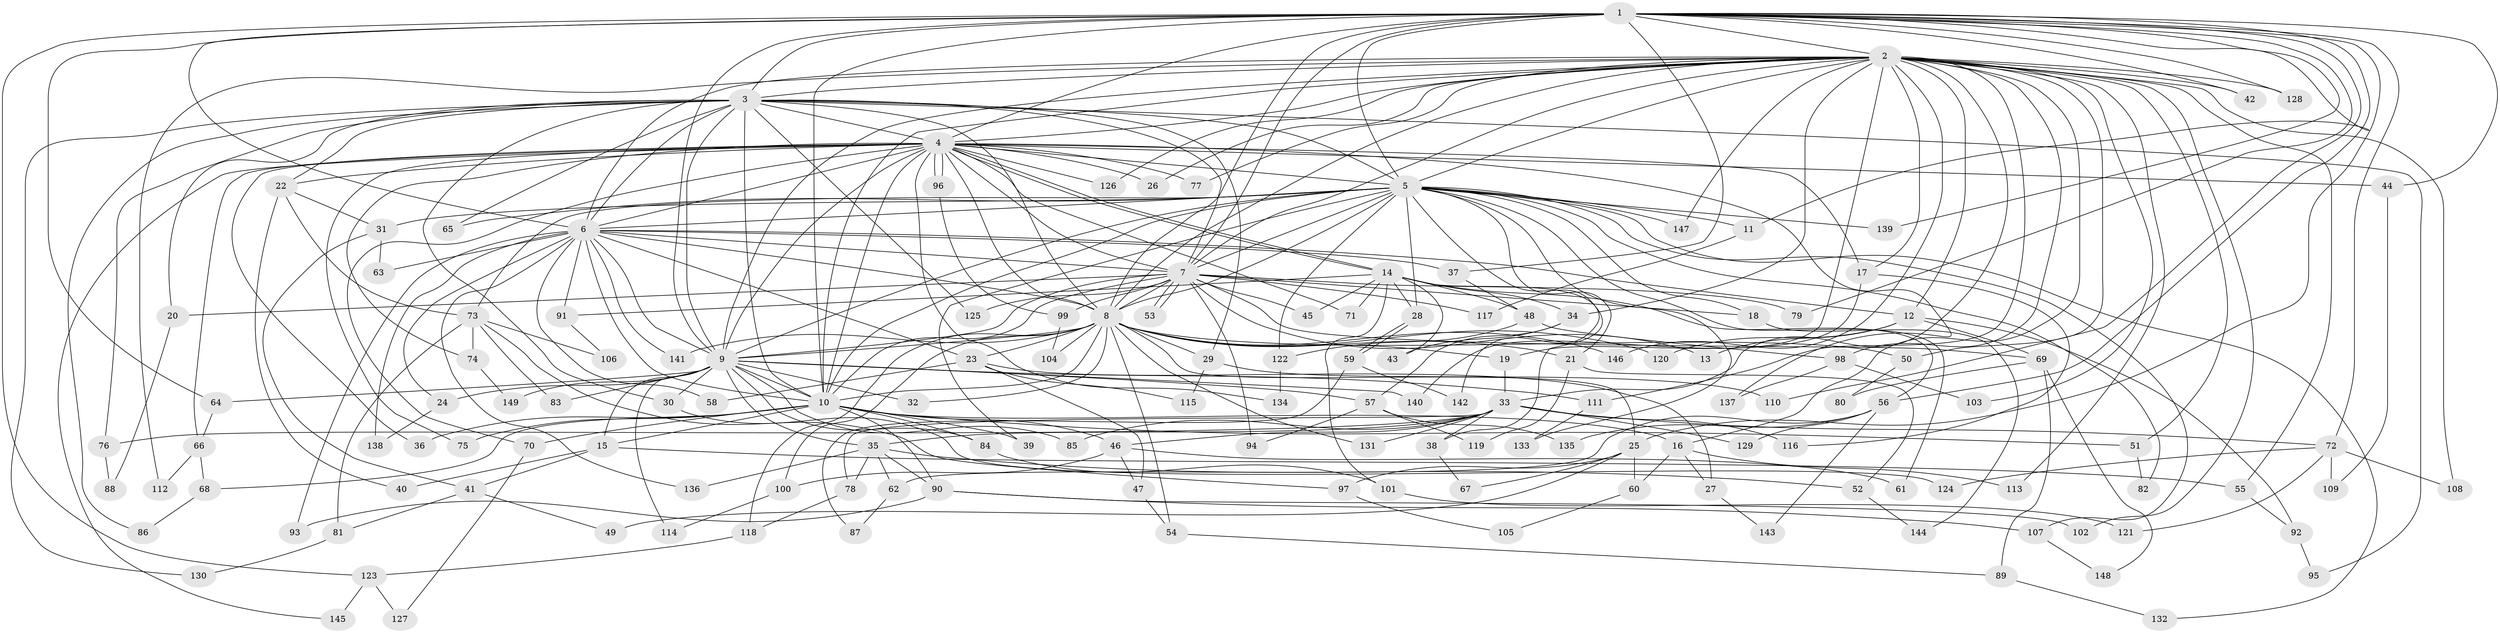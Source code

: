 // Generated by graph-tools (version 1.1) at 2025/25/03/09/25 03:25:53]
// undirected, 149 vertices, 323 edges
graph export_dot {
graph [start="1"]
  node [color=gray90,style=filled];
  1;
  2;
  3;
  4;
  5;
  6;
  7;
  8;
  9;
  10;
  11;
  12;
  13;
  14;
  15;
  16;
  17;
  18;
  19;
  20;
  21;
  22;
  23;
  24;
  25;
  26;
  27;
  28;
  29;
  30;
  31;
  32;
  33;
  34;
  35;
  36;
  37;
  38;
  39;
  40;
  41;
  42;
  43;
  44;
  45;
  46;
  47;
  48;
  49;
  50;
  51;
  52;
  53;
  54;
  55;
  56;
  57;
  58;
  59;
  60;
  61;
  62;
  63;
  64;
  65;
  66;
  67;
  68;
  69;
  70;
  71;
  72;
  73;
  74;
  75;
  76;
  77;
  78;
  79;
  80;
  81;
  82;
  83;
  84;
  85;
  86;
  87;
  88;
  89;
  90;
  91;
  92;
  93;
  94;
  95;
  96;
  97;
  98;
  99;
  100;
  101;
  102;
  103;
  104;
  105;
  106;
  107;
  108;
  109;
  110;
  111;
  112;
  113;
  114;
  115;
  116;
  117;
  118;
  119;
  120;
  121;
  122;
  123;
  124;
  125;
  126;
  127;
  128;
  129;
  130;
  131;
  132;
  133;
  134;
  135;
  136;
  137;
  138;
  139;
  140;
  141;
  142;
  143;
  144;
  145;
  146;
  147;
  148;
  149;
  1 -- 2;
  1 -- 3;
  1 -- 4;
  1 -- 5;
  1 -- 6;
  1 -- 7;
  1 -- 8;
  1 -- 9;
  1 -- 10;
  1 -- 11;
  1 -- 25;
  1 -- 37;
  1 -- 42;
  1 -- 44;
  1 -- 56;
  1 -- 64;
  1 -- 72;
  1 -- 79;
  1 -- 110;
  1 -- 123;
  1 -- 128;
  1 -- 139;
  2 -- 3;
  2 -- 4;
  2 -- 5;
  2 -- 6;
  2 -- 7;
  2 -- 8;
  2 -- 9;
  2 -- 10;
  2 -- 12;
  2 -- 16;
  2 -- 17;
  2 -- 26;
  2 -- 33;
  2 -- 34;
  2 -- 42;
  2 -- 50;
  2 -- 51;
  2 -- 55;
  2 -- 77;
  2 -- 98;
  2 -- 102;
  2 -- 103;
  2 -- 108;
  2 -- 111;
  2 -- 112;
  2 -- 113;
  2 -- 126;
  2 -- 128;
  2 -- 140;
  2 -- 146;
  2 -- 147;
  3 -- 4;
  3 -- 5;
  3 -- 6;
  3 -- 7;
  3 -- 8;
  3 -- 9;
  3 -- 10;
  3 -- 20;
  3 -- 22;
  3 -- 29;
  3 -- 30;
  3 -- 65;
  3 -- 76;
  3 -- 86;
  3 -- 95;
  3 -- 125;
  3 -- 130;
  4 -- 5;
  4 -- 6;
  4 -- 7;
  4 -- 8;
  4 -- 9;
  4 -- 10;
  4 -- 14;
  4 -- 14;
  4 -- 17;
  4 -- 22;
  4 -- 26;
  4 -- 36;
  4 -- 44;
  4 -- 66;
  4 -- 70;
  4 -- 71;
  4 -- 74;
  4 -- 75;
  4 -- 77;
  4 -- 96;
  4 -- 96;
  4 -- 126;
  4 -- 134;
  4 -- 137;
  4 -- 145;
  5 -- 6;
  5 -- 7;
  5 -- 8;
  5 -- 9;
  5 -- 10;
  5 -- 11;
  5 -- 18;
  5 -- 21;
  5 -- 28;
  5 -- 31;
  5 -- 39;
  5 -- 61;
  5 -- 65;
  5 -- 73;
  5 -- 82;
  5 -- 107;
  5 -- 122;
  5 -- 132;
  5 -- 133;
  5 -- 139;
  5 -- 142;
  5 -- 147;
  6 -- 7;
  6 -- 8;
  6 -- 9;
  6 -- 10;
  6 -- 12;
  6 -- 23;
  6 -- 24;
  6 -- 37;
  6 -- 58;
  6 -- 63;
  6 -- 91;
  6 -- 93;
  6 -- 136;
  6 -- 138;
  6 -- 141;
  7 -- 8;
  7 -- 9;
  7 -- 10;
  7 -- 13;
  7 -- 18;
  7 -- 20;
  7 -- 45;
  7 -- 53;
  7 -- 53;
  7 -- 69;
  7 -- 79;
  7 -- 94;
  7 -- 99;
  7 -- 117;
  7 -- 125;
  8 -- 9;
  8 -- 10;
  8 -- 19;
  8 -- 21;
  8 -- 23;
  8 -- 25;
  8 -- 29;
  8 -- 32;
  8 -- 50;
  8 -- 54;
  8 -- 100;
  8 -- 104;
  8 -- 118;
  8 -- 120;
  8 -- 131;
  8 -- 141;
  8 -- 146;
  9 -- 10;
  9 -- 15;
  9 -- 24;
  9 -- 30;
  9 -- 32;
  9 -- 35;
  9 -- 57;
  9 -- 64;
  9 -- 83;
  9 -- 84;
  9 -- 85;
  9 -- 111;
  9 -- 114;
  9 -- 140;
  9 -- 149;
  10 -- 15;
  10 -- 16;
  10 -- 36;
  10 -- 39;
  10 -- 46;
  10 -- 51;
  10 -- 68;
  10 -- 70;
  10 -- 75;
  10 -- 84;
  10 -- 90;
  11 -- 117;
  12 -- 13;
  12 -- 69;
  12 -- 92;
  12 -- 120;
  14 -- 28;
  14 -- 34;
  14 -- 38;
  14 -- 43;
  14 -- 45;
  14 -- 48;
  14 -- 56;
  14 -- 71;
  14 -- 91;
  14 -- 101;
  15 -- 40;
  15 -- 41;
  15 -- 55;
  16 -- 27;
  16 -- 60;
  16 -- 113;
  17 -- 19;
  17 -- 116;
  18 -- 144;
  19 -- 33;
  20 -- 88;
  21 -- 52;
  21 -- 119;
  22 -- 31;
  22 -- 40;
  22 -- 73;
  23 -- 27;
  23 -- 47;
  23 -- 58;
  23 -- 115;
  24 -- 138;
  25 -- 49;
  25 -- 60;
  25 -- 67;
  25 -- 97;
  27 -- 143;
  28 -- 59;
  28 -- 59;
  29 -- 110;
  29 -- 115;
  30 -- 124;
  31 -- 41;
  31 -- 63;
  33 -- 35;
  33 -- 38;
  33 -- 46;
  33 -- 72;
  33 -- 76;
  33 -- 78;
  33 -- 85;
  33 -- 116;
  33 -- 129;
  33 -- 131;
  34 -- 43;
  34 -- 57;
  35 -- 52;
  35 -- 62;
  35 -- 78;
  35 -- 90;
  35 -- 136;
  37 -- 48;
  38 -- 67;
  41 -- 49;
  41 -- 81;
  44 -- 109;
  46 -- 47;
  46 -- 61;
  46 -- 100;
  47 -- 54;
  48 -- 98;
  48 -- 122;
  50 -- 80;
  51 -- 82;
  52 -- 144;
  54 -- 89;
  55 -- 92;
  56 -- 62;
  56 -- 129;
  56 -- 135;
  56 -- 143;
  57 -- 94;
  57 -- 119;
  57 -- 135;
  59 -- 87;
  59 -- 142;
  60 -- 105;
  62 -- 87;
  64 -- 66;
  66 -- 68;
  66 -- 112;
  68 -- 86;
  69 -- 80;
  69 -- 89;
  69 -- 148;
  70 -- 127;
  72 -- 108;
  72 -- 109;
  72 -- 121;
  72 -- 124;
  73 -- 74;
  73 -- 81;
  73 -- 83;
  73 -- 97;
  73 -- 106;
  74 -- 149;
  76 -- 88;
  78 -- 118;
  81 -- 130;
  84 -- 101;
  89 -- 132;
  90 -- 93;
  90 -- 102;
  90 -- 107;
  91 -- 106;
  92 -- 95;
  96 -- 99;
  97 -- 105;
  98 -- 103;
  98 -- 137;
  99 -- 104;
  100 -- 114;
  101 -- 121;
  107 -- 148;
  111 -- 133;
  118 -- 123;
  122 -- 134;
  123 -- 127;
  123 -- 145;
}
